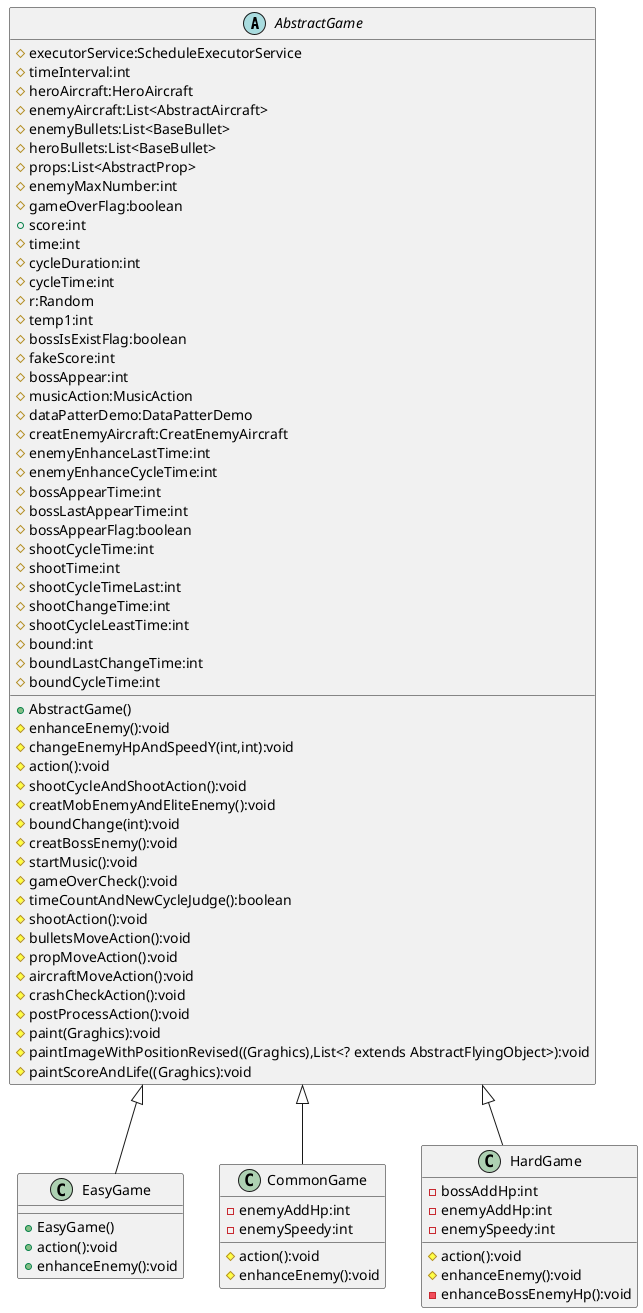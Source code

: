@startuml
'https://plantuml.com/class-diagram

abstract class AbstractGame{
    # executorService:ScheduleExecutorService
    # timeInterval:int
    # heroAircraft:HeroAircraft
    # enemyAircraft:List<AbstractAircraft>
    # enemyBullets:List<BaseBullet>
    # heroBullets:List<BaseBullet>
    # props:List<AbstractProp>
    # enemyMaxNumber:int
    # gameOverFlag:boolean
    + score:int
    # time:int
    # cycleDuration:int
    # cycleTime:int
    # r:Random
    # temp1:int
    # bossIsExistFlag:boolean
    # fakeScore:int
    # bossAppear:int
    # musicAction:MusicAction
    # dataPatterDemo:DataPatterDemo
    # creatEnemyAircraft:CreatEnemyAircraft
    # enemyEnhanceLastTime:int
    # enemyEnhanceCycleTime:int
    # bossAppearTime:int
    # bossLastAppearTime:int
    # bossAppearFlag:boolean
    # shootCycleTime:int
    # shootTime:int
    # shootCycleTimeLast:int
    # shootChangeTime:int
    # shootCycleLeastTime:int
    # bound:int
    # boundLastChangeTime:int
    # boundCycleTime:int
    + AbstractGame()
    # enhanceEnemy():void
    # changeEnemyHpAndSpeedY(int,int):void
    # action():void
    # shootCycleAndShootAction():void
    # creatMobEnemyAndEliteEnemy():void
    # boundChange(int):void
    # creatBossEnemy():void
    # startMusic():void
    # gameOverCheck():void
    # timeCountAndNewCycleJudge():boolean
    # shootAction():void
    # bulletsMoveAction():void
    # propMoveAction():void
    # aircraftMoveAction():void
    # crashCheckAction():void
    # postProcessAction():void
    # paint(Graghics):void
    # paintImageWithPositionRevised((Graghics),List<? extends AbstractFlyingObject>):void
    # paintScoreAndLife((Graghics):void
}

class EasyGame{
    + EasyGame()
    + action():void
    + enhanceEnemy():void
}

class CommonGame{
    - enemyAddHp:int
    - enemySpeedy:int
    # action():void
    # enhanceEnemy():void
}
class HardGame{
    - bossAddHp:int
    - enemyAddHp:int
    - enemySpeedy:int
    # action():void
    # enhanceEnemy():void
    - enhanceBossEnemyHp():void
}

AbstractGame <|-- EasyGame
AbstractGame <|-- CommonGame
AbstractGame <|-- HardGame

@enduml